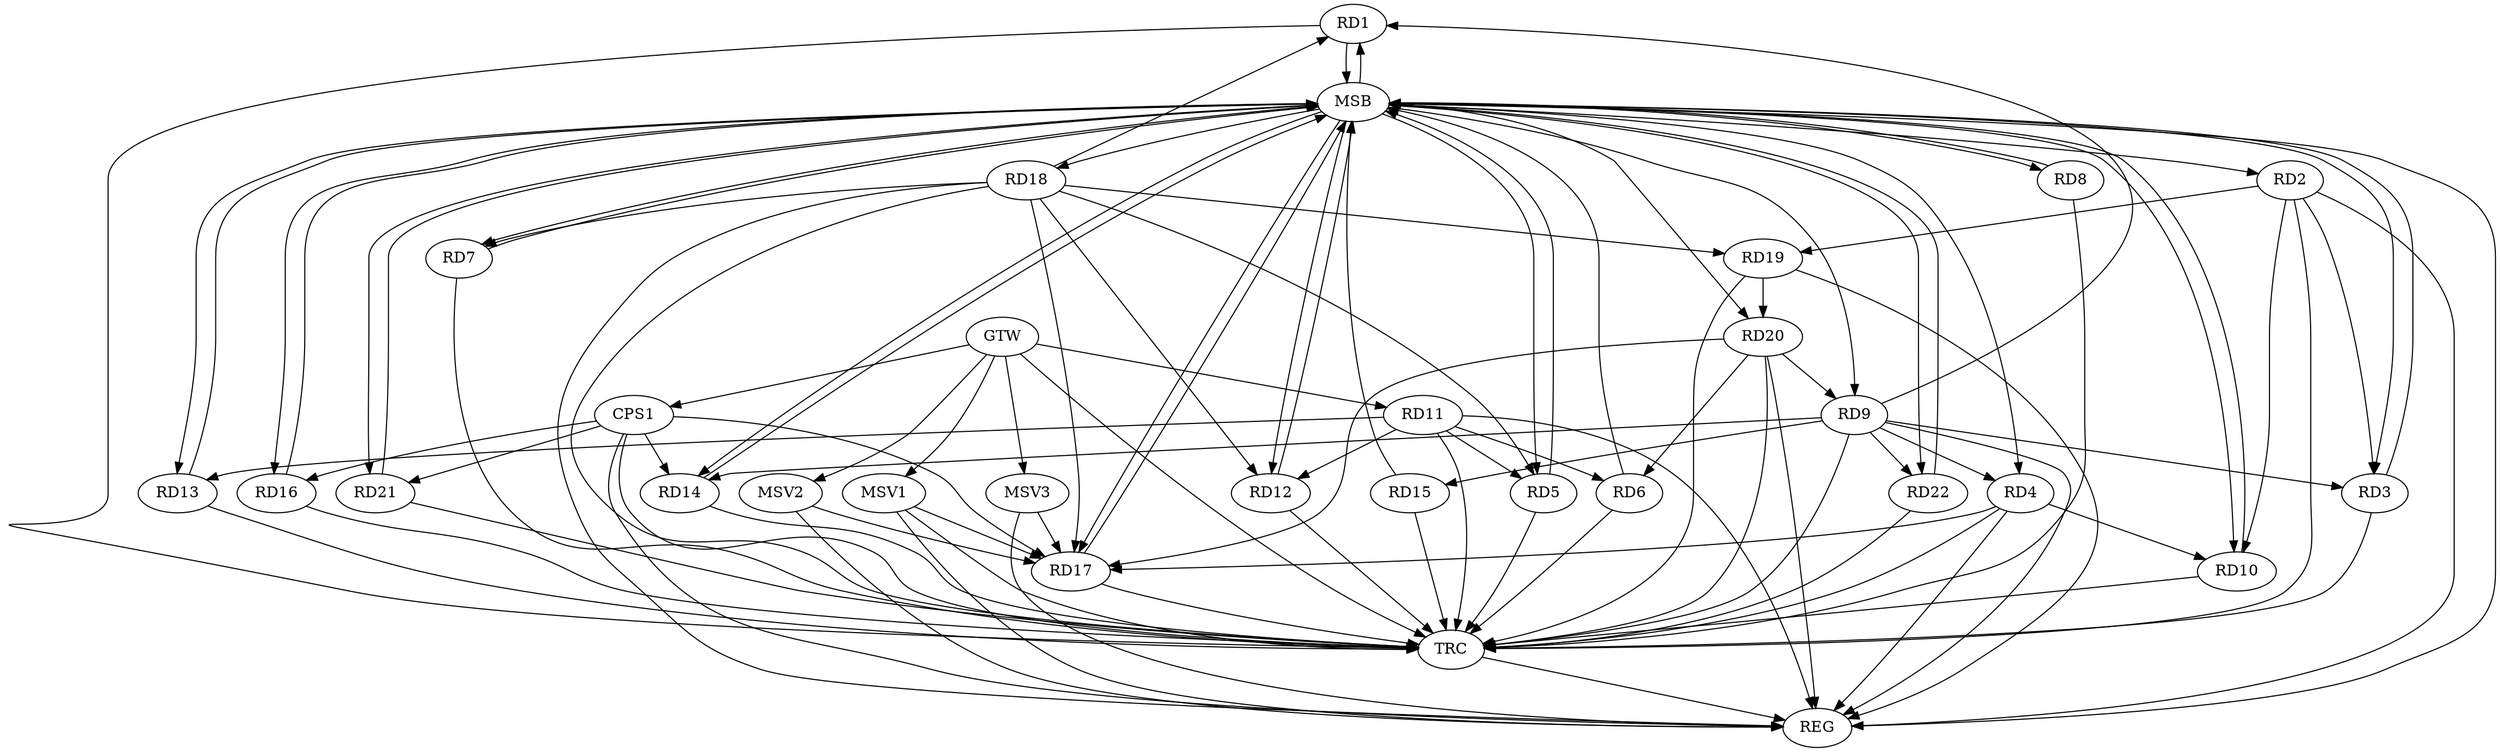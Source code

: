 strict digraph G {
  RD1 [ label="RD1" ];
  RD2 [ label="RD2" ];
  RD3 [ label="RD3" ];
  RD4 [ label="RD4" ];
  RD5 [ label="RD5" ];
  RD6 [ label="RD6" ];
  RD7 [ label="RD7" ];
  RD8 [ label="RD8" ];
  RD9 [ label="RD9" ];
  RD10 [ label="RD10" ];
  RD11 [ label="RD11" ];
  RD12 [ label="RD12" ];
  RD13 [ label="RD13" ];
  RD14 [ label="RD14" ];
  RD15 [ label="RD15" ];
  RD16 [ label="RD16" ];
  RD17 [ label="RD17" ];
  RD18 [ label="RD18" ];
  RD19 [ label="RD19" ];
  RD20 [ label="RD20" ];
  RD21 [ label="RD21" ];
  RD22 [ label="RD22" ];
  CPS1 [ label="CPS1" ];
  GTW [ label="GTW" ];
  REG [ label="REG" ];
  MSB [ label="MSB" ];
  TRC [ label="TRC" ];
  MSV1 [ label="MSV1" ];
  MSV2 [ label="MSV2" ];
  MSV3 [ label="MSV3" ];
  RD9 -> RD1;
  RD18 -> RD1;
  RD2 -> RD3;
  RD2 -> RD10;
  RD2 -> RD19;
  RD9 -> RD3;
  RD9 -> RD4;
  RD4 -> RD10;
  RD4 -> RD17;
  RD11 -> RD5;
  RD18 -> RD5;
  RD11 -> RD6;
  RD20 -> RD6;
  RD18 -> RD7;
  RD9 -> RD14;
  RD9 -> RD15;
  RD20 -> RD9;
  RD9 -> RD22;
  RD11 -> RD12;
  RD11 -> RD13;
  RD18 -> RD12;
  RD18 -> RD17;
  RD20 -> RD17;
  RD18 -> RD19;
  RD19 -> RD20;
  CPS1 -> RD14;
  CPS1 -> RD21;
  CPS1 -> RD17;
  CPS1 -> RD16;
  GTW -> RD11;
  GTW -> CPS1;
  RD2 -> REG;
  RD4 -> REG;
  RD9 -> REG;
  RD11 -> REG;
  RD18 -> REG;
  RD19 -> REG;
  RD20 -> REG;
  CPS1 -> REG;
  RD1 -> MSB;
  MSB -> RD2;
  MSB -> RD13;
  MSB -> RD18;
  MSB -> REG;
  RD3 -> MSB;
  MSB -> RD16;
  RD5 -> MSB;
  MSB -> RD1;
  MSB -> RD21;
  RD6 -> MSB;
  MSB -> RD8;
  RD7 -> MSB;
  MSB -> RD10;
  MSB -> RD17;
  MSB -> RD20;
  MSB -> RD22;
  RD8 -> MSB;
  MSB -> RD12;
  MSB -> RD14;
  RD10 -> MSB;
  RD12 -> MSB;
  MSB -> RD7;
  RD13 -> MSB;
  MSB -> RD4;
  RD14 -> MSB;
  RD15 -> MSB;
  MSB -> RD9;
  RD16 -> MSB;
  MSB -> RD3;
  RD17 -> MSB;
  MSB -> RD5;
  RD21 -> MSB;
  RD22 -> MSB;
  RD1 -> TRC;
  RD2 -> TRC;
  RD3 -> TRC;
  RD4 -> TRC;
  RD5 -> TRC;
  RD6 -> TRC;
  RD7 -> TRC;
  RD8 -> TRC;
  RD9 -> TRC;
  RD10 -> TRC;
  RD11 -> TRC;
  RD12 -> TRC;
  RD13 -> TRC;
  RD14 -> TRC;
  RD15 -> TRC;
  RD16 -> TRC;
  RD17 -> TRC;
  RD18 -> TRC;
  RD19 -> TRC;
  RD20 -> TRC;
  RD21 -> TRC;
  RD22 -> TRC;
  CPS1 -> TRC;
  GTW -> TRC;
  TRC -> REG;
  MSV1 -> RD17;
  GTW -> MSV1;
  MSV1 -> REG;
  MSV1 -> TRC;
  MSV2 -> RD17;
  MSV3 -> RD17;
  GTW -> MSV2;
  MSV2 -> REG;
  GTW -> MSV3;
  MSV3 -> REG;
}
